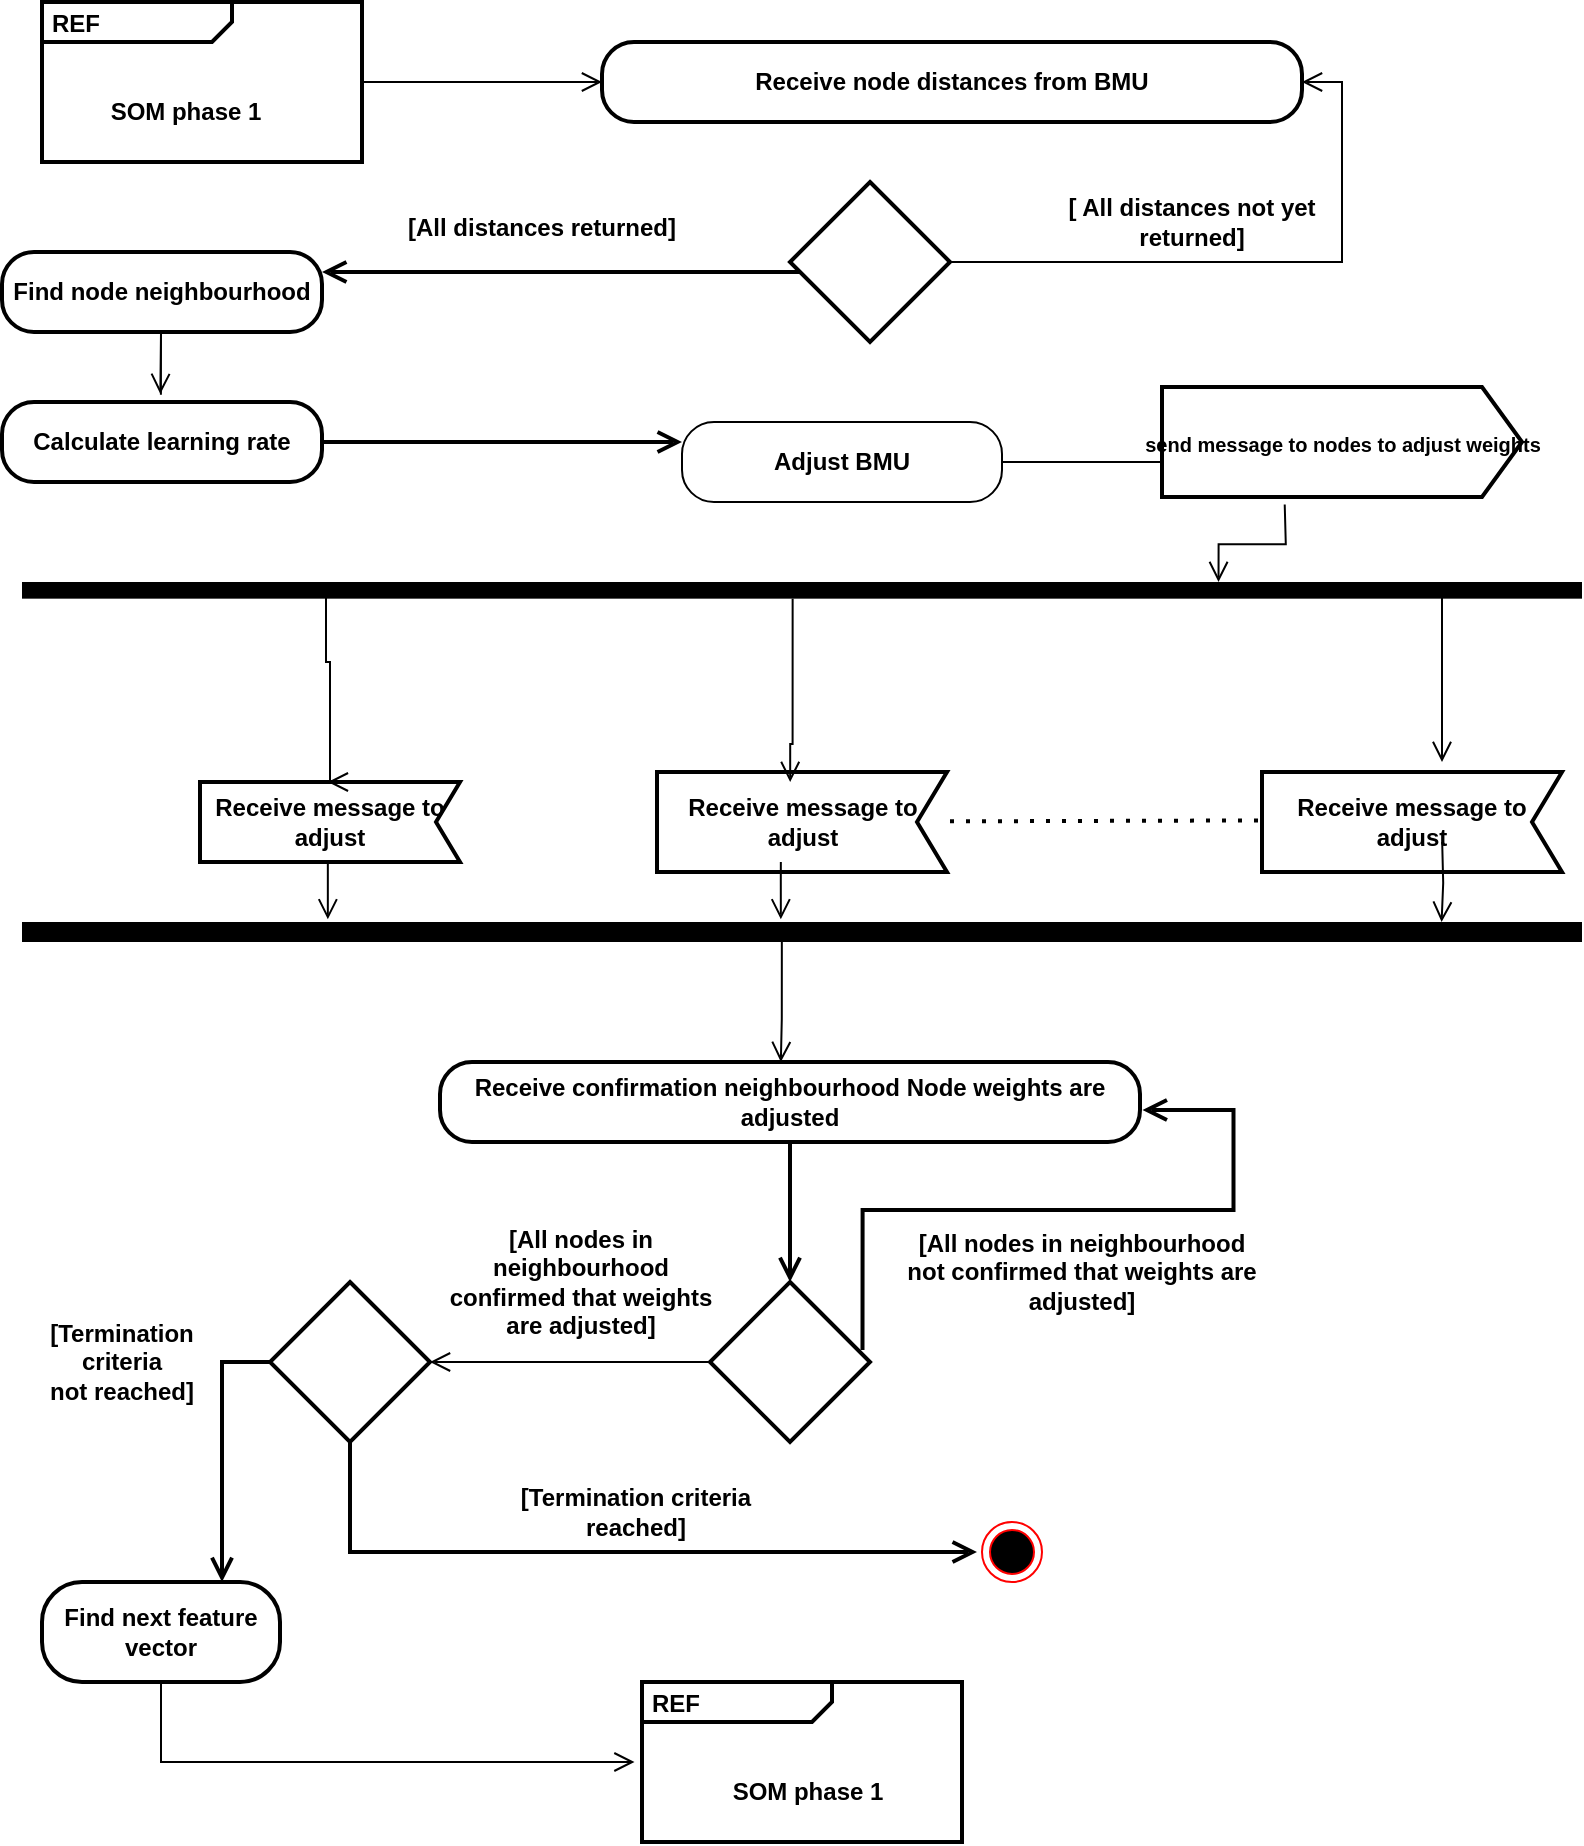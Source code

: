 <mxfile version="15.8.3" type="github">
  <diagram id="KT-87yykqK8TVKUzaxC3" name="Page-1">
    <mxGraphModel dx="1730" dy="-197" grid="1" gridSize="10" guides="1" tooltips="1" connect="1" arrows="1" fold="1" page="1" pageScale="1" pageWidth="827" pageHeight="1169" math="0" shadow="0">
      <root>
        <mxCell id="0" />
        <mxCell id="1" parent="0" />
        <mxCell id="LN7OU6Dx7ajpe7y_HlBM-2" value="" style="endArrow=none;dashed=1;html=1;dashPattern=1 3;strokeWidth=2;rounded=0;" parent="1" edge="1">
          <mxGeometry width="50" height="50" relative="1" as="geometry">
            <mxPoint x="494" y="1609.67" as="sourcePoint" />
            <mxPoint x="664" y="1609.17" as="targetPoint" />
          </mxGeometry>
        </mxCell>
        <mxCell id="LN7OU6Dx7ajpe7y_HlBM-18" value="&lt;b&gt;[All nodes in neighbourhood not confirmed that weights are adjusted]&lt;/b&gt;" style="text;html=1;strokeColor=none;fillColor=none;align=center;verticalAlign=middle;whiteSpace=wrap;rounded=0;labelBackgroundColor=#FFFFFF;" parent="1" vertex="1">
          <mxGeometry x="470" y="1820" width="180" height="30" as="geometry" />
        </mxCell>
        <mxCell id="LN7OU6Dx7ajpe7y_HlBM-20" value="&lt;b&gt;[Termination criteria reached]&lt;/b&gt;" style="text;html=1;strokeColor=none;fillColor=none;align=center;verticalAlign=middle;whiteSpace=wrap;rounded=0;labelBackgroundColor=#FFFFFF;" parent="1" vertex="1">
          <mxGeometry x="260" y="1940" width="154" height="30" as="geometry" />
        </mxCell>
        <mxCell id="LN7OU6Dx7ajpe7y_HlBM-23" value="" style="html=1;points=[];perimeter=orthogonalPerimeter;fillColor=#000000;strokeColor=none;direction=north;" parent="1" vertex="1">
          <mxGeometry x="30" y="1490" width="780" height="8.33" as="geometry" />
        </mxCell>
        <mxCell id="_mFUUYPiHRBAVBRhQgEM-2" value="&lt;b&gt;[Termination criteria not&amp;nbsp;reached]&lt;/b&gt;" style="text;html=1;strokeColor=none;fillColor=none;align=center;verticalAlign=middle;whiteSpace=wrap;rounded=0;labelBackgroundColor=#FFFFFF;rotation=0;" parent="1" vertex="1">
          <mxGeometry x="30" y="1865" width="100" height="30" as="geometry" />
        </mxCell>
        <mxCell id="45yZecYVdpde9K0zM8W2-2" value="&lt;b&gt;Receive node distances from BMU&lt;/b&gt;" style="rounded=1;whiteSpace=wrap;html=1;arcSize=40;fontColor=#000000;fillColor=#FFFFFF;strokeColor=#000000;strokeWidth=2;" vertex="1" parent="1">
          <mxGeometry x="320" y="1220" width="350" height="40" as="geometry" />
        </mxCell>
        <mxCell id="45yZecYVdpde9K0zM8W2-3" value="" style="rhombus;whiteSpace=wrap;html=1;strokeWidth=2;" vertex="1" parent="1">
          <mxGeometry x="414" y="1290" width="80" height="80" as="geometry" />
        </mxCell>
        <mxCell id="45yZecYVdpde9K0zM8W2-4" value="" style="edgeStyle=orthogonalEdgeStyle;html=1;verticalAlign=bottom;endArrow=open;endSize=8;strokeColor=#000000;rounded=0;entryX=1;entryY=0.5;entryDx=0;entryDy=0;exitX=1;exitY=0.5;exitDx=0;exitDy=0;" edge="1" parent="1" source="45yZecYVdpde9K0zM8W2-3" target="45yZecYVdpde9K0zM8W2-2">
          <mxGeometry relative="1" as="geometry">
            <mxPoint x="1380" y="2310" as="targetPoint" />
            <mxPoint x="1380" y="2300" as="sourcePoint" />
            <Array as="points">
              <mxPoint x="690" y="1330" />
              <mxPoint x="690" y="1240" />
            </Array>
          </mxGeometry>
        </mxCell>
        <mxCell id="45yZecYVdpde9K0zM8W2-7" value="&lt;b&gt;Calculate learning rate&lt;/b&gt;" style="rounded=1;whiteSpace=wrap;html=1;arcSize=40;fontColor=#000000;fillColor=#FFFFFF;strokeColor=#000000;strokeWidth=2;" vertex="1" parent="1">
          <mxGeometry x="20" y="1400" width="160" height="40" as="geometry" />
        </mxCell>
        <mxCell id="45yZecYVdpde9K0zM8W2-9" value="&lt;b&gt;Adjust BMU&lt;/b&gt;" style="rounded=1;whiteSpace=wrap;html=1;arcSize=40;fontColor=#000000;fillColor=#FFFFFF;strokeColor=#000000;" vertex="1" parent="1">
          <mxGeometry x="360" y="1410" width="160" height="40" as="geometry" />
        </mxCell>
        <mxCell id="45yZecYVdpde9K0zM8W2-11" value="" style="edgeStyle=orthogonalEdgeStyle;html=1;verticalAlign=bottom;endArrow=open;endSize=8;strokeColor=#000000;rounded=0;exitX=1;exitY=0.5;exitDx=0;exitDy=0;entryX=0;entryY=0.5;entryDx=0;entryDy=0;" edge="1" parent="1" source="45yZecYVdpde9K0zM8W2-9">
          <mxGeometry relative="1" as="geometry">
            <mxPoint x="610" y="1430" as="targetPoint" />
            <mxPoint x="919.29" y="2070" as="sourcePoint" />
            <Array as="points" />
          </mxGeometry>
        </mxCell>
        <mxCell id="45yZecYVdpde9K0zM8W2-12" value="&lt;b&gt;Find node neighbourhood&lt;/b&gt;" style="rounded=1;whiteSpace=wrap;html=1;arcSize=40;fontColor=#000000;fillColor=#FFFFFF;strokeColor=#000000;strokeWidth=2;" vertex="1" parent="1">
          <mxGeometry x="20" y="1325" width="160" height="40" as="geometry" />
        </mxCell>
        <mxCell id="45yZecYVdpde9K0zM8W2-14" value="&lt;span&gt;&lt;b&gt;[ All distances not yet returned]&lt;/b&gt;&lt;/span&gt;" style="text;html=1;strokeColor=none;fillColor=none;align=center;verticalAlign=middle;whiteSpace=wrap;rounded=0;labelBackgroundColor=#FFFFFF;" vertex="1" parent="1">
          <mxGeometry x="540" y="1295" width="150" height="30" as="geometry" />
        </mxCell>
        <mxCell id="45yZecYVdpde9K0zM8W2-15" value="&lt;span&gt;&lt;b&gt;[All distances returned]&lt;/b&gt;&lt;/span&gt;" style="text;html=1;strokeColor=none;fillColor=none;align=center;verticalAlign=middle;whiteSpace=wrap;rounded=0;labelBackgroundColor=#FFFFFF;" vertex="1" parent="1">
          <mxGeometry x="200" y="1300" width="180" height="25" as="geometry" />
        </mxCell>
        <mxCell id="45yZecYVdpde9K0zM8W2-16" value="" style="edgeStyle=orthogonalEdgeStyle;html=1;verticalAlign=bottom;endArrow=open;endSize=8;strokeColor=#000000;rounded=0;exitX=0.321;exitY=1.032;exitDx=0;exitDy=0;entryX=1;entryY=0.767;entryDx=0;entryDy=0;entryPerimeter=0;exitPerimeter=0;" edge="1" parent="1" target="LN7OU6Dx7ajpe7y_HlBM-23">
          <mxGeometry relative="1" as="geometry">
            <mxPoint x="1430" y="2380.5" as="targetPoint" />
            <mxPoint x="661.36" y="1451.28" as="sourcePoint" />
            <Array as="points" />
          </mxGeometry>
        </mxCell>
        <mxCell id="45yZecYVdpde9K0zM8W2-22" value="" style="edgeStyle=orthogonalEdgeStyle;html=1;verticalAlign=bottom;endArrow=open;endSize=8;strokeColor=#000000;rounded=0;" edge="1" parent="1">
          <mxGeometry relative="1" as="geometry">
            <mxPoint x="99.17" y="1396" as="targetPoint" />
            <mxPoint x="99.46" y="1396.33" as="sourcePoint" />
            <Array as="points">
              <mxPoint x="99.46" y="1365" />
              <mxPoint x="99.46" y="1365" />
            </Array>
          </mxGeometry>
        </mxCell>
        <mxCell id="45yZecYVdpde9K0zM8W2-23" value="" style="edgeStyle=orthogonalEdgeStyle;html=1;verticalAlign=bottom;endArrow=open;endSize=8;strokeColor=#000000;rounded=0;entryX=1;entryY=0.25;entryDx=0;entryDy=0;startArrow=none;exitX=0.063;exitY=0.563;exitDx=0;exitDy=0;exitPerimeter=0;strokeWidth=2;" edge="1" parent="1" source="45yZecYVdpde9K0zM8W2-3" target="45yZecYVdpde9K0zM8W2-12">
          <mxGeometry relative="1" as="geometry">
            <mxPoint x="1025" y="2305" as="targetPoint" />
            <mxPoint x="1285" y="2305" as="sourcePoint" />
            <Array as="points" />
          </mxGeometry>
        </mxCell>
        <mxCell id="45yZecYVdpde9K0zM8W2-31" value="&lt;p style=&quot;margin: 0px ; margin-top: 4px ; margin-left: 5px ; text-align: left&quot;&gt;&lt;b&gt;REF&amp;nbsp;&lt;/b&gt;&lt;/p&gt;" style="html=1;shape=mxgraph.sysml.package;overflow=fill;labelX=95;align=left;spacingLeft=5;verticalAlign=top;spacingTop=-3;strokeWidth=2;" vertex="1" parent="1">
          <mxGeometry x="40" y="1200" width="160" height="80" as="geometry" />
        </mxCell>
        <mxCell id="45yZecYVdpde9K0zM8W2-32" value="" style="edgeStyle=orthogonalEdgeStyle;html=1;verticalAlign=bottom;endArrow=open;endSize=8;strokeColor=#000000;rounded=0;entryX=0;entryY=0.5;entryDx=0;entryDy=0;exitX=1;exitY=0.5;exitDx=0;exitDy=0;exitPerimeter=0;" edge="1" parent="1" source="45yZecYVdpde9K0zM8W2-31" target="45yZecYVdpde9K0zM8W2-2">
          <mxGeometry relative="1" as="geometry">
            <mxPoint x="1310" y="2180" as="targetPoint" />
            <mxPoint x="1160" y="2080" as="sourcePoint" />
            <Array as="points">
              <mxPoint x="280" y="1240" />
            </Array>
          </mxGeometry>
        </mxCell>
        <mxCell id="45yZecYVdpde9K0zM8W2-33" value="&lt;p style=&quot;margin: 0px ; margin-top: 4px ; margin-left: 5px ; text-align: left&quot;&gt;&lt;b&gt;REF&lt;/b&gt;&lt;/p&gt;" style="html=1;shape=mxgraph.sysml.package;overflow=fill;labelX=95;align=left;spacingLeft=5;verticalAlign=top;spacingTop=-3;strokeWidth=2;" vertex="1" parent="1">
          <mxGeometry x="340" y="2040" width="160" height="80" as="geometry" />
        </mxCell>
        <mxCell id="45yZecYVdpde9K0zM8W2-37" value="Receive message to adjust" style="shape=mxgraph.sysml.accEvent;flipH=1;whiteSpace=wrap;align=center;strokeWidth=2;fontStyle=1" vertex="1" parent="1">
          <mxGeometry x="119" y="1590" width="130" height="40" as="geometry" />
        </mxCell>
        <mxCell id="45yZecYVdpde9K0zM8W2-38" value="Receive message to adjust" style="shape=mxgraph.sysml.accEvent;flipH=1;whiteSpace=wrap;align=center;fontStyle=1;strokeWidth=2;" vertex="1" parent="1">
          <mxGeometry x="347.5" y="1585" width="145" height="50" as="geometry" />
        </mxCell>
        <mxCell id="45yZecYVdpde9K0zM8W2-39" value="Receive message to adjust" style="shape=mxgraph.sysml.accEvent;flipH=1;whiteSpace=wrap;align=center;fontStyle=1;strokeWidth=2;" vertex="1" parent="1">
          <mxGeometry x="650" y="1585" width="150" height="50" as="geometry" />
        </mxCell>
        <mxCell id="45yZecYVdpde9K0zM8W2-42" value="&lt;font style=&quot;font-size: 10px&quot;&gt;&lt;b&gt;send message to nodes to adjust weights&lt;/b&gt;&lt;/font&gt;" style="html=1;shape=mxgraph.infographic.ribbonSimple;notch1=0;notch2=20;align=center;verticalAlign=middle;fontSize=14;fontStyle=0;fillColor=#FFFFFF;strokeWidth=2;" vertex="1" parent="1">
          <mxGeometry x="600" y="1392.5" width="180" height="55" as="geometry" />
        </mxCell>
        <mxCell id="45yZecYVdpde9K0zM8W2-44" value="" style="edgeStyle=orthogonalEdgeStyle;html=1;verticalAlign=bottom;endArrow=open;endSize=8;strokeColor=#000000;rounded=0;entryX=0;entryY=0.25;entryDx=0;entryDy=0;exitX=1;exitY=0.5;exitDx=0;exitDy=0;strokeWidth=2;" edge="1" parent="1" source="45yZecYVdpde9K0zM8W2-7" target="45yZecYVdpde9K0zM8W2-9">
          <mxGeometry relative="1" as="geometry">
            <mxPoint x="320" y="1550" as="targetPoint" />
            <mxPoint x="220" y="1570" as="sourcePoint" />
            <Array as="points" />
          </mxGeometry>
        </mxCell>
        <mxCell id="45yZecYVdpde9K0zM8W2-48" value="" style="edgeStyle=orthogonalEdgeStyle;html=1;verticalAlign=bottom;endArrow=open;endSize=8;strokeColor=#000000;rounded=0;" edge="1" parent="1">
          <mxGeometry relative="1" as="geometry">
            <mxPoint x="182.92" y="1658.67" as="targetPoint" />
            <mxPoint x="182.92" y="1630" as="sourcePoint" />
            <Array as="points">
              <mxPoint x="183.42" y="1630.34" />
              <mxPoint x="183.42" y="1630.34" />
            </Array>
          </mxGeometry>
        </mxCell>
        <mxCell id="45yZecYVdpde9K0zM8W2-49" value="" style="edgeStyle=orthogonalEdgeStyle;html=1;verticalAlign=bottom;endArrow=open;endSize=8;strokeColor=#000000;rounded=0;" edge="1" parent="1">
          <mxGeometry relative="1" as="geometry">
            <mxPoint x="182.92" y="1590" as="targetPoint" />
            <mxPoint x="183" y="1494" as="sourcePoint" />
            <Array as="points">
              <mxPoint x="182" y="1530" />
              <mxPoint x="184" y="1530" />
              <mxPoint x="184" y="1590" />
            </Array>
          </mxGeometry>
        </mxCell>
        <mxCell id="45yZecYVdpde9K0zM8W2-50" value="" style="edgeStyle=orthogonalEdgeStyle;html=1;verticalAlign=bottom;endArrow=open;endSize=8;strokeColor=#000000;rounded=0;" edge="1" parent="1">
          <mxGeometry relative="1" as="geometry">
            <mxPoint x="409.42" y="1658.67" as="targetPoint" />
            <mxPoint x="409.42" y="1630" as="sourcePoint" />
            <Array as="points">
              <mxPoint x="409.25" y="1640" />
              <mxPoint x="409.25" y="1640" />
            </Array>
          </mxGeometry>
        </mxCell>
        <mxCell id="45yZecYVdpde9K0zM8W2-51" value="" style="edgeStyle=orthogonalEdgeStyle;html=1;verticalAlign=bottom;endArrow=open;endSize=8;strokeColor=#000000;rounded=0;exitX=0;exitY=0.494;exitDx=0;exitDy=0;exitPerimeter=0;" edge="1" parent="1" source="LN7OU6Dx7ajpe7y_HlBM-23">
          <mxGeometry relative="1" as="geometry">
            <mxPoint x="414.09" y="1590" as="targetPoint" />
            <mxPoint x="414.09" y="1561.33" as="sourcePoint" />
            <Array as="points">
              <mxPoint x="414" y="1571" />
            </Array>
          </mxGeometry>
        </mxCell>
        <mxCell id="45yZecYVdpde9K0zM8W2-52" value="" style="edgeStyle=orthogonalEdgeStyle;html=1;verticalAlign=bottom;endArrow=open;endSize=8;strokeColor=#000000;rounded=0;entryX=1;entryY=0.91;entryDx=0;entryDy=0;entryPerimeter=0;" edge="1" parent="1" target="45yZecYVdpde9K0zM8W2-54">
          <mxGeometry relative="1" as="geometry">
            <mxPoint x="740.09" y="1648.67" as="targetPoint" />
            <mxPoint x="740.09" y="1620" as="sourcePoint" />
            <Array as="points" />
          </mxGeometry>
        </mxCell>
        <mxCell id="45yZecYVdpde9K0zM8W2-53" value="" style="edgeStyle=orthogonalEdgeStyle;html=1;verticalAlign=bottom;endArrow=open;endSize=8;strokeColor=#000000;rounded=0;" edge="1" parent="1">
          <mxGeometry relative="1" as="geometry">
            <mxPoint x="740.0" y="1580" as="targetPoint" />
            <mxPoint x="740.0" y="1551.33" as="sourcePoint" />
            <Array as="points">
              <mxPoint x="740" y="1490" />
              <mxPoint x="740" y="1490" />
            </Array>
          </mxGeometry>
        </mxCell>
        <mxCell id="45yZecYVdpde9K0zM8W2-54" value="" style="html=1;points=[];perimeter=orthogonalPerimeter;fillColor=#000000;strokeColor=none;direction=north;" vertex="1" parent="1">
          <mxGeometry x="30" y="1660" width="780" height="10" as="geometry" />
        </mxCell>
        <mxCell id="45yZecYVdpde9K0zM8W2-55" value="" style="edgeStyle=orthogonalEdgeStyle;html=1;verticalAlign=bottom;endArrow=open;endSize=8;strokeColor=#000000;rounded=0;" edge="1" parent="1">
          <mxGeometry relative="1" as="geometry">
            <mxPoint x="409.42" y="1730" as="targetPoint" />
            <mxPoint x="409.92" y="1670" as="sourcePoint" />
            <Array as="points">
              <mxPoint x="409.42" y="1708.33" />
              <mxPoint x="409.42" y="1708.33" />
            </Array>
          </mxGeometry>
        </mxCell>
        <mxCell id="45yZecYVdpde9K0zM8W2-56" value="&lt;b&gt;Receive confirmation neighbourhood Node weights are adjusted&lt;/b&gt;" style="rounded=1;whiteSpace=wrap;html=1;arcSize=40;fontColor=#000000;fillColor=#FFFFFF;strokeColor=#000000;strokeWidth=2;" vertex="1" parent="1">
          <mxGeometry x="239" y="1730" width="350" height="40" as="geometry" />
        </mxCell>
        <mxCell id="45yZecYVdpde9K0zM8W2-57" value="" style="edgeStyle=orthogonalEdgeStyle;html=1;verticalAlign=bottom;endArrow=open;endSize=8;strokeColor=#000000;rounded=0;entryX=0.5;entryY=0;entryDx=0;entryDy=0;strokeWidth=2;" edge="1" parent="1" target="45yZecYVdpde9K0zM8W2-58">
          <mxGeometry relative="1" as="geometry">
            <mxPoint x="409.42" y="1830" as="targetPoint" />
            <mxPoint x="409.42" y="1770" as="sourcePoint" />
            <Array as="points">
              <mxPoint x="414" y="1770" />
            </Array>
          </mxGeometry>
        </mxCell>
        <mxCell id="45yZecYVdpde9K0zM8W2-58" value="" style="rhombus;whiteSpace=wrap;html=1;strokeWidth=2;" vertex="1" parent="1">
          <mxGeometry x="374" y="1840" width="80" height="80" as="geometry" />
        </mxCell>
        <mxCell id="45yZecYVdpde9K0zM8W2-59" value="" style="edgeStyle=orthogonalEdgeStyle;html=1;verticalAlign=bottom;endArrow=open;endSize=8;strokeColor=#000000;rounded=0;exitX=1;exitY=0.5;exitDx=0;exitDy=0;entryX=1;entryY=0.5;entryDx=0;entryDy=0;strokeWidth=2;" edge="1" parent="1">
          <mxGeometry relative="1" as="geometry">
            <mxPoint x="590.25" y="1754" as="targetPoint" />
            <mxPoint x="450.25" y="1874" as="sourcePoint" />
            <Array as="points">
              <mxPoint x="450.75" y="1804" />
              <mxPoint x="635.75" y="1804" />
              <mxPoint x="635.75" y="1754" />
            </Array>
          </mxGeometry>
        </mxCell>
        <mxCell id="45yZecYVdpde9K0zM8W2-60" value="" style="edgeStyle=orthogonalEdgeStyle;html=1;verticalAlign=bottom;endArrow=open;endSize=8;strokeColor=#000000;rounded=0;startArrow=none;exitX=0;exitY=0.5;exitDx=0;exitDy=0;" edge="1" parent="1" source="45yZecYVdpde9K0zM8W2-58" target="45yZecYVdpde9K0zM8W2-61">
          <mxGeometry relative="1" as="geometry">
            <mxPoint x="240" y="1875" as="targetPoint" />
            <mxPoint x="370" y="1875" as="sourcePoint" />
            <Array as="points">
              <mxPoint x="330" y="1880" />
              <mxPoint x="330" y="1880" />
            </Array>
          </mxGeometry>
        </mxCell>
        <mxCell id="45yZecYVdpde9K0zM8W2-61" value="" style="rhombus;whiteSpace=wrap;html=1;strokeWidth=2;" vertex="1" parent="1">
          <mxGeometry x="154" y="1840" width="80" height="80" as="geometry" />
        </mxCell>
        <mxCell id="45yZecYVdpde9K0zM8W2-62" value="" style="edgeStyle=orthogonalEdgeStyle;html=1;verticalAlign=bottom;endArrow=open;endSize=8;strokeColor=#000000;rounded=0;strokeWidth=2;exitX=0;exitY=0.5;exitDx=0;exitDy=0;" edge="1" parent="1" source="45yZecYVdpde9K0zM8W2-61">
          <mxGeometry relative="1" as="geometry">
            <mxPoint x="130" y="1990" as="targetPoint" />
            <mxPoint x="150" y="1950" as="sourcePoint" />
            <Array as="points">
              <mxPoint x="130" y="1880" />
            </Array>
          </mxGeometry>
        </mxCell>
        <mxCell id="45yZecYVdpde9K0zM8W2-64" value="&lt;b&gt;Find next feature vector&lt;/b&gt;" style="rounded=1;whiteSpace=wrap;html=1;arcSize=40;fontColor=#000000;fillColor=#FFFFFF;strokeColor=#000000;direction=south;strokeWidth=2;" vertex="1" parent="1">
          <mxGeometry x="40" y="1990" width="119" height="50" as="geometry" />
        </mxCell>
        <mxCell id="45yZecYVdpde9K0zM8W2-65" value="" style="edgeStyle=orthogonalEdgeStyle;html=1;verticalAlign=bottom;endArrow=open;endSize=8;strokeColor=#000000;rounded=0;entryX=0;entryY=0.25;entryDx=0;entryDy=0;exitX=1;exitY=0.5;exitDx=0;exitDy=0;" edge="1" parent="1" source="45yZecYVdpde9K0zM8W2-64">
          <mxGeometry relative="1" as="geometry">
            <mxPoint x="336.25" y="2080" as="targetPoint" />
            <mxPoint x="150" y="2080" as="sourcePoint" />
            <Array as="points">
              <mxPoint x="100" y="2080" />
            </Array>
          </mxGeometry>
        </mxCell>
        <mxCell id="45yZecYVdpde9K0zM8W2-66" value="" style="edgeStyle=orthogonalEdgeStyle;html=1;verticalAlign=bottom;endArrow=open;endSize=8;strokeColor=#000000;rounded=0;entryX=0;entryY=0.5;entryDx=0;entryDy=0;exitX=0.5;exitY=1;exitDx=0;exitDy=0;strokeWidth=2;" edge="1" parent="1" source="45yZecYVdpde9K0zM8W2-61">
          <mxGeometry relative="1" as="geometry">
            <mxPoint x="507.5" y="1975" as="targetPoint" />
            <mxPoint x="212.5" y="1940" as="sourcePoint" />
            <Array as="points">
              <mxPoint x="194" y="1975" />
            </Array>
          </mxGeometry>
        </mxCell>
        <mxCell id="45yZecYVdpde9K0zM8W2-67" value="" style="ellipse;html=1;shape=endState;fillColor=#000000;strokeColor=#ff0000;" vertex="1" parent="1">
          <mxGeometry x="510" y="1960" width="30" height="30" as="geometry" />
        </mxCell>
        <mxCell id="45yZecYVdpde9K0zM8W2-69" value="&lt;b&gt;[All nodes in neighbourhood confirmed that weights are adjusted]&lt;/b&gt;" style="text;html=1;strokeColor=none;fillColor=none;align=center;verticalAlign=middle;whiteSpace=wrap;rounded=0;labelBackgroundColor=#FFFFFF;" vertex="1" parent="1">
          <mxGeometry x="239" y="1830" width="141" height="20" as="geometry" />
        </mxCell>
        <mxCell id="45yZecYVdpde9K0zM8W2-71" value="&lt;b style=&quot;font-size: 12px ; text-align: left&quot;&gt;SOM phase 1&lt;/b&gt;" style="text;html=1;strokeColor=none;fillColor=none;align=center;verticalAlign=middle;whiteSpace=wrap;rounded=0;fontSize=10;" vertex="1" parent="1">
          <mxGeometry x="70" y="1240" width="84" height="30" as="geometry" />
        </mxCell>
        <mxCell id="45yZecYVdpde9K0zM8W2-75" value="&lt;b style=&quot;font-size: 12px ; text-align: left&quot;&gt;SOM phase 1&lt;/b&gt;" style="text;html=1;strokeColor=none;fillColor=none;align=center;verticalAlign=middle;whiteSpace=wrap;rounded=0;fontSize=10;" vertex="1" parent="1">
          <mxGeometry x="380" y="2080" width="86" height="30" as="geometry" />
        </mxCell>
        <mxCell id="45yZecYVdpde9K0zM8W2-77" style="edgeStyle=orthogonalEdgeStyle;rounded=0;orthogonalLoop=1;jettySize=auto;html=1;exitX=0.5;exitY=1;exitDx=0;exitDy=0;fontSize=10;strokeWidth=2;" edge="1" parent="1" source="45yZecYVdpde9K0zM8W2-75" target="45yZecYVdpde9K0zM8W2-75">
          <mxGeometry relative="1" as="geometry" />
        </mxCell>
      </root>
    </mxGraphModel>
  </diagram>
</mxfile>
